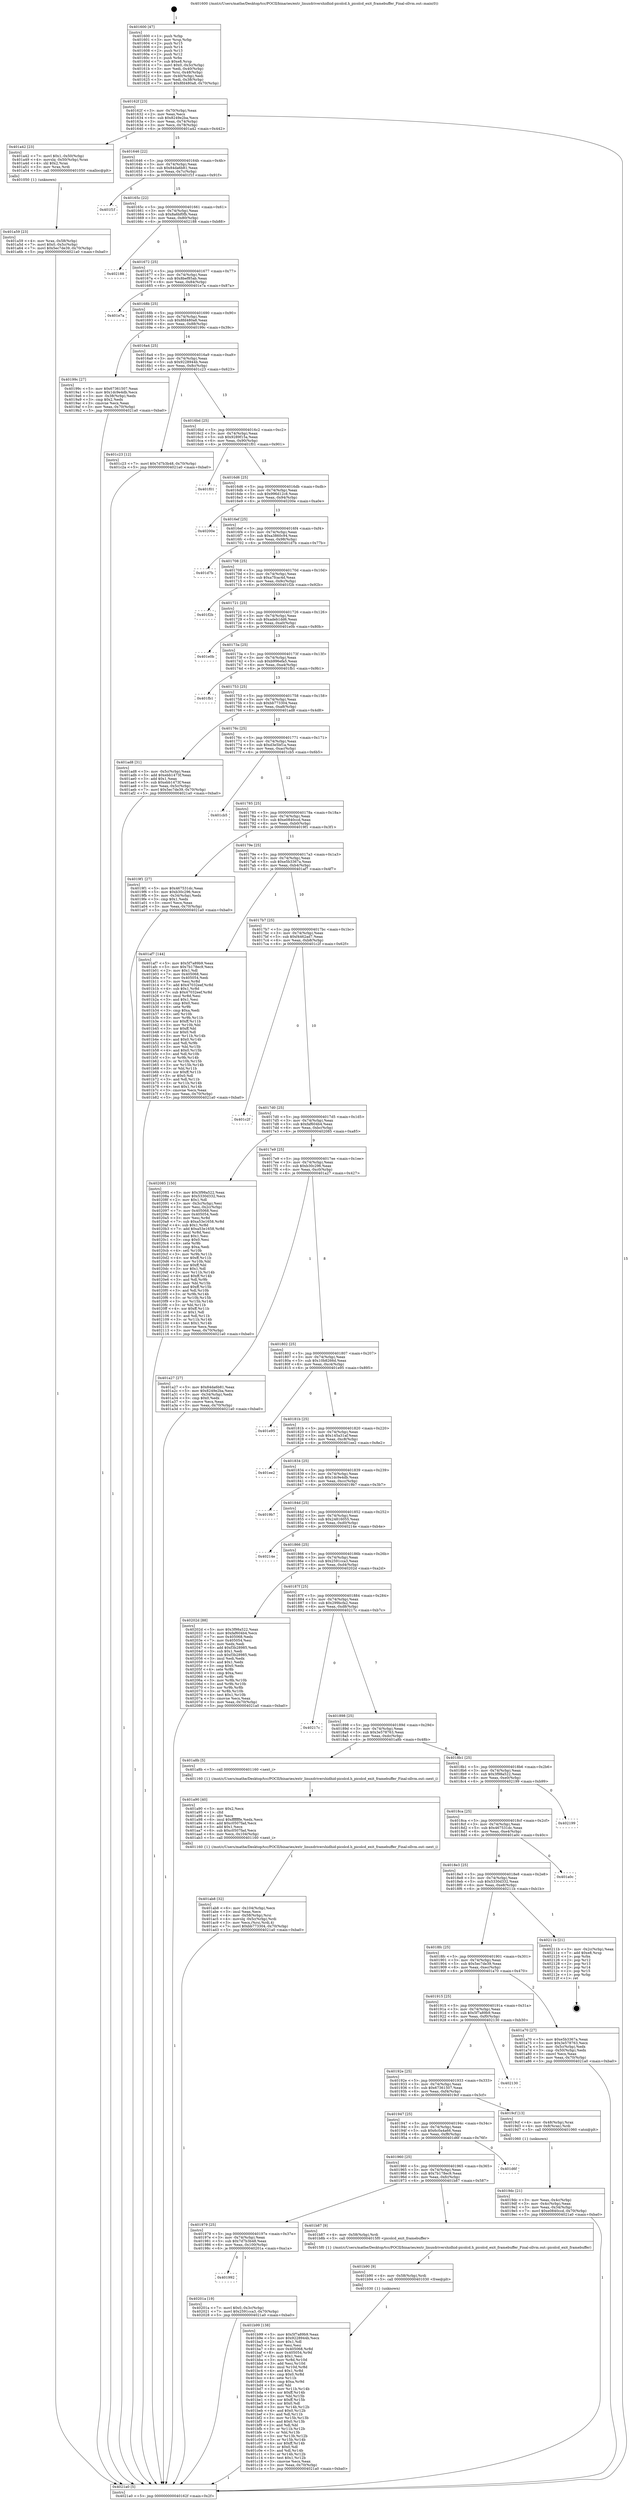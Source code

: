 digraph "0x401600" {
  label = "0x401600 (/mnt/c/Users/mathe/Desktop/tcc/POCII/binaries/extr_linuxdrivershidhid-picolcd.h_picolcd_exit_framebuffer_Final-ollvm.out::main(0))"
  labelloc = "t"
  node[shape=record]

  Entry [label="",width=0.3,height=0.3,shape=circle,fillcolor=black,style=filled]
  "0x40162f" [label="{
     0x40162f [23]\l
     | [instrs]\l
     &nbsp;&nbsp;0x40162f \<+3\>: mov -0x70(%rbp),%eax\l
     &nbsp;&nbsp;0x401632 \<+2\>: mov %eax,%ecx\l
     &nbsp;&nbsp;0x401634 \<+6\>: sub $0x8249e2ba,%ecx\l
     &nbsp;&nbsp;0x40163a \<+3\>: mov %eax,-0x74(%rbp)\l
     &nbsp;&nbsp;0x40163d \<+3\>: mov %ecx,-0x78(%rbp)\l
     &nbsp;&nbsp;0x401640 \<+6\>: je 0000000000401a42 \<main+0x442\>\l
  }"]
  "0x401a42" [label="{
     0x401a42 [23]\l
     | [instrs]\l
     &nbsp;&nbsp;0x401a42 \<+7\>: movl $0x1,-0x50(%rbp)\l
     &nbsp;&nbsp;0x401a49 \<+4\>: movslq -0x50(%rbp),%rax\l
     &nbsp;&nbsp;0x401a4d \<+4\>: shl $0x2,%rax\l
     &nbsp;&nbsp;0x401a51 \<+3\>: mov %rax,%rdi\l
     &nbsp;&nbsp;0x401a54 \<+5\>: call 0000000000401050 \<malloc@plt\>\l
     | [calls]\l
     &nbsp;&nbsp;0x401050 \{1\} (unknown)\l
  }"]
  "0x401646" [label="{
     0x401646 [22]\l
     | [instrs]\l
     &nbsp;&nbsp;0x401646 \<+5\>: jmp 000000000040164b \<main+0x4b\>\l
     &nbsp;&nbsp;0x40164b \<+3\>: mov -0x74(%rbp),%eax\l
     &nbsp;&nbsp;0x40164e \<+5\>: sub $0x84da6b81,%eax\l
     &nbsp;&nbsp;0x401653 \<+3\>: mov %eax,-0x7c(%rbp)\l
     &nbsp;&nbsp;0x401656 \<+6\>: je 0000000000401f1f \<main+0x91f\>\l
  }"]
  Exit [label="",width=0.3,height=0.3,shape=circle,fillcolor=black,style=filled,peripheries=2]
  "0x401f1f" [label="{
     0x401f1f\l
  }", style=dashed]
  "0x40165c" [label="{
     0x40165c [22]\l
     | [instrs]\l
     &nbsp;&nbsp;0x40165c \<+5\>: jmp 0000000000401661 \<main+0x61\>\l
     &nbsp;&nbsp;0x401661 \<+3\>: mov -0x74(%rbp),%eax\l
     &nbsp;&nbsp;0x401664 \<+5\>: sub $0x8a6bf0fb,%eax\l
     &nbsp;&nbsp;0x401669 \<+3\>: mov %eax,-0x80(%rbp)\l
     &nbsp;&nbsp;0x40166c \<+6\>: je 0000000000402188 \<main+0xb88\>\l
  }"]
  "0x401992" [label="{
     0x401992\l
  }", style=dashed]
  "0x402188" [label="{
     0x402188\l
  }", style=dashed]
  "0x401672" [label="{
     0x401672 [25]\l
     | [instrs]\l
     &nbsp;&nbsp;0x401672 \<+5\>: jmp 0000000000401677 \<main+0x77\>\l
     &nbsp;&nbsp;0x401677 \<+3\>: mov -0x74(%rbp),%eax\l
     &nbsp;&nbsp;0x40167a \<+5\>: sub $0x8bef85ab,%eax\l
     &nbsp;&nbsp;0x40167f \<+6\>: mov %eax,-0x84(%rbp)\l
     &nbsp;&nbsp;0x401685 \<+6\>: je 0000000000401e7a \<main+0x87a\>\l
  }"]
  "0x40201a" [label="{
     0x40201a [19]\l
     | [instrs]\l
     &nbsp;&nbsp;0x40201a \<+7\>: movl $0x0,-0x3c(%rbp)\l
     &nbsp;&nbsp;0x402021 \<+7\>: movl $0x2591cca3,-0x70(%rbp)\l
     &nbsp;&nbsp;0x402028 \<+5\>: jmp 00000000004021a0 \<main+0xba0\>\l
  }"]
  "0x401e7a" [label="{
     0x401e7a\l
  }", style=dashed]
  "0x40168b" [label="{
     0x40168b [25]\l
     | [instrs]\l
     &nbsp;&nbsp;0x40168b \<+5\>: jmp 0000000000401690 \<main+0x90\>\l
     &nbsp;&nbsp;0x401690 \<+3\>: mov -0x74(%rbp),%eax\l
     &nbsp;&nbsp;0x401693 \<+5\>: sub $0x8fd480a8,%eax\l
     &nbsp;&nbsp;0x401698 \<+6\>: mov %eax,-0x88(%rbp)\l
     &nbsp;&nbsp;0x40169e \<+6\>: je 000000000040199c \<main+0x39c\>\l
  }"]
  "0x401b99" [label="{
     0x401b99 [138]\l
     | [instrs]\l
     &nbsp;&nbsp;0x401b99 \<+5\>: mov $0x5f7a89b9,%eax\l
     &nbsp;&nbsp;0x401b9e \<+5\>: mov $0x9228944b,%ecx\l
     &nbsp;&nbsp;0x401ba3 \<+2\>: mov $0x1,%dl\l
     &nbsp;&nbsp;0x401ba5 \<+2\>: xor %esi,%esi\l
     &nbsp;&nbsp;0x401ba7 \<+8\>: mov 0x405068,%r8d\l
     &nbsp;&nbsp;0x401baf \<+8\>: mov 0x405054,%r9d\l
     &nbsp;&nbsp;0x401bb7 \<+3\>: sub $0x1,%esi\l
     &nbsp;&nbsp;0x401bba \<+3\>: mov %r8d,%r10d\l
     &nbsp;&nbsp;0x401bbd \<+3\>: add %esi,%r10d\l
     &nbsp;&nbsp;0x401bc0 \<+4\>: imul %r10d,%r8d\l
     &nbsp;&nbsp;0x401bc4 \<+4\>: and $0x1,%r8d\l
     &nbsp;&nbsp;0x401bc8 \<+4\>: cmp $0x0,%r8d\l
     &nbsp;&nbsp;0x401bcc \<+4\>: sete %r11b\l
     &nbsp;&nbsp;0x401bd0 \<+4\>: cmp $0xa,%r9d\l
     &nbsp;&nbsp;0x401bd4 \<+3\>: setl %bl\l
     &nbsp;&nbsp;0x401bd7 \<+3\>: mov %r11b,%r14b\l
     &nbsp;&nbsp;0x401bda \<+4\>: xor $0xff,%r14b\l
     &nbsp;&nbsp;0x401bde \<+3\>: mov %bl,%r15b\l
     &nbsp;&nbsp;0x401be1 \<+4\>: xor $0xff,%r15b\l
     &nbsp;&nbsp;0x401be5 \<+3\>: xor $0x0,%dl\l
     &nbsp;&nbsp;0x401be8 \<+3\>: mov %r14b,%r12b\l
     &nbsp;&nbsp;0x401beb \<+4\>: and $0x0,%r12b\l
     &nbsp;&nbsp;0x401bef \<+3\>: and %dl,%r11b\l
     &nbsp;&nbsp;0x401bf2 \<+3\>: mov %r15b,%r13b\l
     &nbsp;&nbsp;0x401bf5 \<+4\>: and $0x0,%r13b\l
     &nbsp;&nbsp;0x401bf9 \<+2\>: and %dl,%bl\l
     &nbsp;&nbsp;0x401bfb \<+3\>: or %r11b,%r12b\l
     &nbsp;&nbsp;0x401bfe \<+3\>: or %bl,%r13b\l
     &nbsp;&nbsp;0x401c01 \<+3\>: xor %r13b,%r12b\l
     &nbsp;&nbsp;0x401c04 \<+3\>: or %r15b,%r14b\l
     &nbsp;&nbsp;0x401c07 \<+4\>: xor $0xff,%r14b\l
     &nbsp;&nbsp;0x401c0b \<+3\>: or $0x0,%dl\l
     &nbsp;&nbsp;0x401c0e \<+3\>: and %dl,%r14b\l
     &nbsp;&nbsp;0x401c11 \<+3\>: or %r14b,%r12b\l
     &nbsp;&nbsp;0x401c14 \<+4\>: test $0x1,%r12b\l
     &nbsp;&nbsp;0x401c18 \<+3\>: cmovne %ecx,%eax\l
     &nbsp;&nbsp;0x401c1b \<+3\>: mov %eax,-0x70(%rbp)\l
     &nbsp;&nbsp;0x401c1e \<+5\>: jmp 00000000004021a0 \<main+0xba0\>\l
  }"]
  "0x40199c" [label="{
     0x40199c [27]\l
     | [instrs]\l
     &nbsp;&nbsp;0x40199c \<+5\>: mov $0x67361507,%eax\l
     &nbsp;&nbsp;0x4019a1 \<+5\>: mov $0x1dc9e4db,%ecx\l
     &nbsp;&nbsp;0x4019a6 \<+3\>: mov -0x38(%rbp),%edx\l
     &nbsp;&nbsp;0x4019a9 \<+3\>: cmp $0x2,%edx\l
     &nbsp;&nbsp;0x4019ac \<+3\>: cmovne %ecx,%eax\l
     &nbsp;&nbsp;0x4019af \<+3\>: mov %eax,-0x70(%rbp)\l
     &nbsp;&nbsp;0x4019b2 \<+5\>: jmp 00000000004021a0 \<main+0xba0\>\l
  }"]
  "0x4016a4" [label="{
     0x4016a4 [25]\l
     | [instrs]\l
     &nbsp;&nbsp;0x4016a4 \<+5\>: jmp 00000000004016a9 \<main+0xa9\>\l
     &nbsp;&nbsp;0x4016a9 \<+3\>: mov -0x74(%rbp),%eax\l
     &nbsp;&nbsp;0x4016ac \<+5\>: sub $0x9228944b,%eax\l
     &nbsp;&nbsp;0x4016b1 \<+6\>: mov %eax,-0x8c(%rbp)\l
     &nbsp;&nbsp;0x4016b7 \<+6\>: je 0000000000401c23 \<main+0x623\>\l
  }"]
  "0x4021a0" [label="{
     0x4021a0 [5]\l
     | [instrs]\l
     &nbsp;&nbsp;0x4021a0 \<+5\>: jmp 000000000040162f \<main+0x2f\>\l
  }"]
  "0x401600" [label="{
     0x401600 [47]\l
     | [instrs]\l
     &nbsp;&nbsp;0x401600 \<+1\>: push %rbp\l
     &nbsp;&nbsp;0x401601 \<+3\>: mov %rsp,%rbp\l
     &nbsp;&nbsp;0x401604 \<+2\>: push %r15\l
     &nbsp;&nbsp;0x401606 \<+2\>: push %r14\l
     &nbsp;&nbsp;0x401608 \<+2\>: push %r13\l
     &nbsp;&nbsp;0x40160a \<+2\>: push %r12\l
     &nbsp;&nbsp;0x40160c \<+1\>: push %rbx\l
     &nbsp;&nbsp;0x40160d \<+7\>: sub $0xe8,%rsp\l
     &nbsp;&nbsp;0x401614 \<+7\>: movl $0x0,-0x3c(%rbp)\l
     &nbsp;&nbsp;0x40161b \<+3\>: mov %edi,-0x40(%rbp)\l
     &nbsp;&nbsp;0x40161e \<+4\>: mov %rsi,-0x48(%rbp)\l
     &nbsp;&nbsp;0x401622 \<+3\>: mov -0x40(%rbp),%edi\l
     &nbsp;&nbsp;0x401625 \<+3\>: mov %edi,-0x38(%rbp)\l
     &nbsp;&nbsp;0x401628 \<+7\>: movl $0x8fd480a8,-0x70(%rbp)\l
  }"]
  "0x401b90" [label="{
     0x401b90 [9]\l
     | [instrs]\l
     &nbsp;&nbsp;0x401b90 \<+4\>: mov -0x58(%rbp),%rdi\l
     &nbsp;&nbsp;0x401b94 \<+5\>: call 0000000000401030 \<free@plt\>\l
     | [calls]\l
     &nbsp;&nbsp;0x401030 \{1\} (unknown)\l
  }"]
  "0x401c23" [label="{
     0x401c23 [12]\l
     | [instrs]\l
     &nbsp;&nbsp;0x401c23 \<+7\>: movl $0x7d7b3b48,-0x70(%rbp)\l
     &nbsp;&nbsp;0x401c2a \<+5\>: jmp 00000000004021a0 \<main+0xba0\>\l
  }"]
  "0x4016bd" [label="{
     0x4016bd [25]\l
     | [instrs]\l
     &nbsp;&nbsp;0x4016bd \<+5\>: jmp 00000000004016c2 \<main+0xc2\>\l
     &nbsp;&nbsp;0x4016c2 \<+3\>: mov -0x74(%rbp),%eax\l
     &nbsp;&nbsp;0x4016c5 \<+5\>: sub $0x9289f15a,%eax\l
     &nbsp;&nbsp;0x4016ca \<+6\>: mov %eax,-0x90(%rbp)\l
     &nbsp;&nbsp;0x4016d0 \<+6\>: je 0000000000401f01 \<main+0x901\>\l
  }"]
  "0x401979" [label="{
     0x401979 [25]\l
     | [instrs]\l
     &nbsp;&nbsp;0x401979 \<+5\>: jmp 000000000040197e \<main+0x37e\>\l
     &nbsp;&nbsp;0x40197e \<+3\>: mov -0x74(%rbp),%eax\l
     &nbsp;&nbsp;0x401981 \<+5\>: sub $0x7d7b3b48,%eax\l
     &nbsp;&nbsp;0x401986 \<+6\>: mov %eax,-0x100(%rbp)\l
     &nbsp;&nbsp;0x40198c \<+6\>: je 000000000040201a \<main+0xa1a\>\l
  }"]
  "0x401f01" [label="{
     0x401f01\l
  }", style=dashed]
  "0x4016d6" [label="{
     0x4016d6 [25]\l
     | [instrs]\l
     &nbsp;&nbsp;0x4016d6 \<+5\>: jmp 00000000004016db \<main+0xdb\>\l
     &nbsp;&nbsp;0x4016db \<+3\>: mov -0x74(%rbp),%eax\l
     &nbsp;&nbsp;0x4016de \<+5\>: sub $0x996d12c8,%eax\l
     &nbsp;&nbsp;0x4016e3 \<+6\>: mov %eax,-0x94(%rbp)\l
     &nbsp;&nbsp;0x4016e9 \<+6\>: je 000000000040200e \<main+0xa0e\>\l
  }"]
  "0x401b87" [label="{
     0x401b87 [9]\l
     | [instrs]\l
     &nbsp;&nbsp;0x401b87 \<+4\>: mov -0x58(%rbp),%rdi\l
     &nbsp;&nbsp;0x401b8b \<+5\>: call 00000000004015f0 \<picolcd_exit_framebuffer\>\l
     | [calls]\l
     &nbsp;&nbsp;0x4015f0 \{1\} (/mnt/c/Users/mathe/Desktop/tcc/POCII/binaries/extr_linuxdrivershidhid-picolcd.h_picolcd_exit_framebuffer_Final-ollvm.out::picolcd_exit_framebuffer)\l
  }"]
  "0x40200e" [label="{
     0x40200e\l
  }", style=dashed]
  "0x4016ef" [label="{
     0x4016ef [25]\l
     | [instrs]\l
     &nbsp;&nbsp;0x4016ef \<+5\>: jmp 00000000004016f4 \<main+0xf4\>\l
     &nbsp;&nbsp;0x4016f4 \<+3\>: mov -0x74(%rbp),%eax\l
     &nbsp;&nbsp;0x4016f7 \<+5\>: sub $0xa3860c94,%eax\l
     &nbsp;&nbsp;0x4016fc \<+6\>: mov %eax,-0x98(%rbp)\l
     &nbsp;&nbsp;0x401702 \<+6\>: je 0000000000401d7b \<main+0x77b\>\l
  }"]
  "0x401960" [label="{
     0x401960 [25]\l
     | [instrs]\l
     &nbsp;&nbsp;0x401960 \<+5\>: jmp 0000000000401965 \<main+0x365\>\l
     &nbsp;&nbsp;0x401965 \<+3\>: mov -0x74(%rbp),%eax\l
     &nbsp;&nbsp;0x401968 \<+5\>: sub $0x7b178ec9,%eax\l
     &nbsp;&nbsp;0x40196d \<+6\>: mov %eax,-0xfc(%rbp)\l
     &nbsp;&nbsp;0x401973 \<+6\>: je 0000000000401b87 \<main+0x587\>\l
  }"]
  "0x401d7b" [label="{
     0x401d7b\l
  }", style=dashed]
  "0x401708" [label="{
     0x401708 [25]\l
     | [instrs]\l
     &nbsp;&nbsp;0x401708 \<+5\>: jmp 000000000040170d \<main+0x10d\>\l
     &nbsp;&nbsp;0x40170d \<+3\>: mov -0x74(%rbp),%eax\l
     &nbsp;&nbsp;0x401710 \<+5\>: sub $0xa7fcac4d,%eax\l
     &nbsp;&nbsp;0x401715 \<+6\>: mov %eax,-0x9c(%rbp)\l
     &nbsp;&nbsp;0x40171b \<+6\>: je 0000000000401f2b \<main+0x92b\>\l
  }"]
  "0x401d6f" [label="{
     0x401d6f\l
  }", style=dashed]
  "0x401f2b" [label="{
     0x401f2b\l
  }", style=dashed]
  "0x401721" [label="{
     0x401721 [25]\l
     | [instrs]\l
     &nbsp;&nbsp;0x401721 \<+5\>: jmp 0000000000401726 \<main+0x126\>\l
     &nbsp;&nbsp;0x401726 \<+3\>: mov -0x74(%rbp),%eax\l
     &nbsp;&nbsp;0x401729 \<+5\>: sub $0xadeb1dd6,%eax\l
     &nbsp;&nbsp;0x40172e \<+6\>: mov %eax,-0xa0(%rbp)\l
     &nbsp;&nbsp;0x401734 \<+6\>: je 0000000000401e0b \<main+0x80b\>\l
  }"]
  "0x401ab8" [label="{
     0x401ab8 [32]\l
     | [instrs]\l
     &nbsp;&nbsp;0x401ab8 \<+6\>: mov -0x104(%rbp),%ecx\l
     &nbsp;&nbsp;0x401abe \<+3\>: imul %eax,%ecx\l
     &nbsp;&nbsp;0x401ac1 \<+4\>: mov -0x58(%rbp),%rsi\l
     &nbsp;&nbsp;0x401ac5 \<+4\>: movslq -0x5c(%rbp),%rdi\l
     &nbsp;&nbsp;0x401ac9 \<+3\>: mov %ecx,(%rsi,%rdi,4)\l
     &nbsp;&nbsp;0x401acc \<+7\>: movl $0xbb773304,-0x70(%rbp)\l
     &nbsp;&nbsp;0x401ad3 \<+5\>: jmp 00000000004021a0 \<main+0xba0\>\l
  }"]
  "0x401e0b" [label="{
     0x401e0b\l
  }", style=dashed]
  "0x40173a" [label="{
     0x40173a [25]\l
     | [instrs]\l
     &nbsp;&nbsp;0x40173a \<+5\>: jmp 000000000040173f \<main+0x13f\>\l
     &nbsp;&nbsp;0x40173f \<+3\>: mov -0x74(%rbp),%eax\l
     &nbsp;&nbsp;0x401742 \<+5\>: sub $0xb996efa5,%eax\l
     &nbsp;&nbsp;0x401747 \<+6\>: mov %eax,-0xa4(%rbp)\l
     &nbsp;&nbsp;0x40174d \<+6\>: je 0000000000401fb1 \<main+0x9b1\>\l
  }"]
  "0x401a90" [label="{
     0x401a90 [40]\l
     | [instrs]\l
     &nbsp;&nbsp;0x401a90 \<+5\>: mov $0x2,%ecx\l
     &nbsp;&nbsp;0x401a95 \<+1\>: cltd\l
     &nbsp;&nbsp;0x401a96 \<+2\>: idiv %ecx\l
     &nbsp;&nbsp;0x401a98 \<+6\>: imul $0xfffffffe,%edx,%ecx\l
     &nbsp;&nbsp;0x401a9e \<+6\>: add $0xc0507fad,%ecx\l
     &nbsp;&nbsp;0x401aa4 \<+3\>: add $0x1,%ecx\l
     &nbsp;&nbsp;0x401aa7 \<+6\>: sub $0xc0507fad,%ecx\l
     &nbsp;&nbsp;0x401aad \<+6\>: mov %ecx,-0x104(%rbp)\l
     &nbsp;&nbsp;0x401ab3 \<+5\>: call 0000000000401160 \<next_i\>\l
     | [calls]\l
     &nbsp;&nbsp;0x401160 \{1\} (/mnt/c/Users/mathe/Desktop/tcc/POCII/binaries/extr_linuxdrivershidhid-picolcd.h_picolcd_exit_framebuffer_Final-ollvm.out::next_i)\l
  }"]
  "0x401fb1" [label="{
     0x401fb1\l
  }", style=dashed]
  "0x401753" [label="{
     0x401753 [25]\l
     | [instrs]\l
     &nbsp;&nbsp;0x401753 \<+5\>: jmp 0000000000401758 \<main+0x158\>\l
     &nbsp;&nbsp;0x401758 \<+3\>: mov -0x74(%rbp),%eax\l
     &nbsp;&nbsp;0x40175b \<+5\>: sub $0xbb773304,%eax\l
     &nbsp;&nbsp;0x401760 \<+6\>: mov %eax,-0xa8(%rbp)\l
     &nbsp;&nbsp;0x401766 \<+6\>: je 0000000000401ad8 \<main+0x4d8\>\l
  }"]
  "0x401a59" [label="{
     0x401a59 [23]\l
     | [instrs]\l
     &nbsp;&nbsp;0x401a59 \<+4\>: mov %rax,-0x58(%rbp)\l
     &nbsp;&nbsp;0x401a5d \<+7\>: movl $0x0,-0x5c(%rbp)\l
     &nbsp;&nbsp;0x401a64 \<+7\>: movl $0x5ec7de39,-0x70(%rbp)\l
     &nbsp;&nbsp;0x401a6b \<+5\>: jmp 00000000004021a0 \<main+0xba0\>\l
  }"]
  "0x401ad8" [label="{
     0x401ad8 [31]\l
     | [instrs]\l
     &nbsp;&nbsp;0x401ad8 \<+3\>: mov -0x5c(%rbp),%eax\l
     &nbsp;&nbsp;0x401adb \<+5\>: add $0xebb1473f,%eax\l
     &nbsp;&nbsp;0x401ae0 \<+3\>: add $0x1,%eax\l
     &nbsp;&nbsp;0x401ae3 \<+5\>: sub $0xebb1473f,%eax\l
     &nbsp;&nbsp;0x401ae8 \<+3\>: mov %eax,-0x5c(%rbp)\l
     &nbsp;&nbsp;0x401aeb \<+7\>: movl $0x5ec7de39,-0x70(%rbp)\l
     &nbsp;&nbsp;0x401af2 \<+5\>: jmp 00000000004021a0 \<main+0xba0\>\l
  }"]
  "0x40176c" [label="{
     0x40176c [25]\l
     | [instrs]\l
     &nbsp;&nbsp;0x40176c \<+5\>: jmp 0000000000401771 \<main+0x171\>\l
     &nbsp;&nbsp;0x401771 \<+3\>: mov -0x74(%rbp),%eax\l
     &nbsp;&nbsp;0x401774 \<+5\>: sub $0xd3e5bf1a,%eax\l
     &nbsp;&nbsp;0x401779 \<+6\>: mov %eax,-0xac(%rbp)\l
     &nbsp;&nbsp;0x40177f \<+6\>: je 0000000000401cb5 \<main+0x6b5\>\l
  }"]
  "0x4019dc" [label="{
     0x4019dc [21]\l
     | [instrs]\l
     &nbsp;&nbsp;0x4019dc \<+3\>: mov %eax,-0x4c(%rbp)\l
     &nbsp;&nbsp;0x4019df \<+3\>: mov -0x4c(%rbp),%eax\l
     &nbsp;&nbsp;0x4019e2 \<+3\>: mov %eax,-0x34(%rbp)\l
     &nbsp;&nbsp;0x4019e5 \<+7\>: movl $0xe0840ccd,-0x70(%rbp)\l
     &nbsp;&nbsp;0x4019ec \<+5\>: jmp 00000000004021a0 \<main+0xba0\>\l
  }"]
  "0x401cb5" [label="{
     0x401cb5\l
  }", style=dashed]
  "0x401785" [label="{
     0x401785 [25]\l
     | [instrs]\l
     &nbsp;&nbsp;0x401785 \<+5\>: jmp 000000000040178a \<main+0x18a\>\l
     &nbsp;&nbsp;0x40178a \<+3\>: mov -0x74(%rbp),%eax\l
     &nbsp;&nbsp;0x40178d \<+5\>: sub $0xe0840ccd,%eax\l
     &nbsp;&nbsp;0x401792 \<+6\>: mov %eax,-0xb0(%rbp)\l
     &nbsp;&nbsp;0x401798 \<+6\>: je 00000000004019f1 \<main+0x3f1\>\l
  }"]
  "0x401947" [label="{
     0x401947 [25]\l
     | [instrs]\l
     &nbsp;&nbsp;0x401947 \<+5\>: jmp 000000000040194c \<main+0x34c\>\l
     &nbsp;&nbsp;0x40194c \<+3\>: mov -0x74(%rbp),%eax\l
     &nbsp;&nbsp;0x40194f \<+5\>: sub $0x6c0a4a66,%eax\l
     &nbsp;&nbsp;0x401954 \<+6\>: mov %eax,-0xf8(%rbp)\l
     &nbsp;&nbsp;0x40195a \<+6\>: je 0000000000401d6f \<main+0x76f\>\l
  }"]
  "0x4019f1" [label="{
     0x4019f1 [27]\l
     | [instrs]\l
     &nbsp;&nbsp;0x4019f1 \<+5\>: mov $0x467531dc,%eax\l
     &nbsp;&nbsp;0x4019f6 \<+5\>: mov $0xb30c296,%ecx\l
     &nbsp;&nbsp;0x4019fb \<+3\>: mov -0x34(%rbp),%edx\l
     &nbsp;&nbsp;0x4019fe \<+3\>: cmp $0x1,%edx\l
     &nbsp;&nbsp;0x401a01 \<+3\>: cmovl %ecx,%eax\l
     &nbsp;&nbsp;0x401a04 \<+3\>: mov %eax,-0x70(%rbp)\l
     &nbsp;&nbsp;0x401a07 \<+5\>: jmp 00000000004021a0 \<main+0xba0\>\l
  }"]
  "0x40179e" [label="{
     0x40179e [25]\l
     | [instrs]\l
     &nbsp;&nbsp;0x40179e \<+5\>: jmp 00000000004017a3 \<main+0x1a3\>\l
     &nbsp;&nbsp;0x4017a3 \<+3\>: mov -0x74(%rbp),%eax\l
     &nbsp;&nbsp;0x4017a6 \<+5\>: sub $0xe5b3367a,%eax\l
     &nbsp;&nbsp;0x4017ab \<+6\>: mov %eax,-0xb4(%rbp)\l
     &nbsp;&nbsp;0x4017b1 \<+6\>: je 0000000000401af7 \<main+0x4f7\>\l
  }"]
  "0x4019cf" [label="{
     0x4019cf [13]\l
     | [instrs]\l
     &nbsp;&nbsp;0x4019cf \<+4\>: mov -0x48(%rbp),%rax\l
     &nbsp;&nbsp;0x4019d3 \<+4\>: mov 0x8(%rax),%rdi\l
     &nbsp;&nbsp;0x4019d7 \<+5\>: call 0000000000401060 \<atoi@plt\>\l
     | [calls]\l
     &nbsp;&nbsp;0x401060 \{1\} (unknown)\l
  }"]
  "0x401af7" [label="{
     0x401af7 [144]\l
     | [instrs]\l
     &nbsp;&nbsp;0x401af7 \<+5\>: mov $0x5f7a89b9,%eax\l
     &nbsp;&nbsp;0x401afc \<+5\>: mov $0x7b178ec9,%ecx\l
     &nbsp;&nbsp;0x401b01 \<+2\>: mov $0x1,%dl\l
     &nbsp;&nbsp;0x401b03 \<+7\>: mov 0x405068,%esi\l
     &nbsp;&nbsp;0x401b0a \<+7\>: mov 0x405054,%edi\l
     &nbsp;&nbsp;0x401b11 \<+3\>: mov %esi,%r8d\l
     &nbsp;&nbsp;0x401b14 \<+7\>: add $0x47032eef,%r8d\l
     &nbsp;&nbsp;0x401b1b \<+4\>: sub $0x1,%r8d\l
     &nbsp;&nbsp;0x401b1f \<+7\>: sub $0x47032eef,%r8d\l
     &nbsp;&nbsp;0x401b26 \<+4\>: imul %r8d,%esi\l
     &nbsp;&nbsp;0x401b2a \<+3\>: and $0x1,%esi\l
     &nbsp;&nbsp;0x401b2d \<+3\>: cmp $0x0,%esi\l
     &nbsp;&nbsp;0x401b30 \<+4\>: sete %r9b\l
     &nbsp;&nbsp;0x401b34 \<+3\>: cmp $0xa,%edi\l
     &nbsp;&nbsp;0x401b37 \<+4\>: setl %r10b\l
     &nbsp;&nbsp;0x401b3b \<+3\>: mov %r9b,%r11b\l
     &nbsp;&nbsp;0x401b3e \<+4\>: xor $0xff,%r11b\l
     &nbsp;&nbsp;0x401b42 \<+3\>: mov %r10b,%bl\l
     &nbsp;&nbsp;0x401b45 \<+3\>: xor $0xff,%bl\l
     &nbsp;&nbsp;0x401b48 \<+3\>: xor $0x0,%dl\l
     &nbsp;&nbsp;0x401b4b \<+3\>: mov %r11b,%r14b\l
     &nbsp;&nbsp;0x401b4e \<+4\>: and $0x0,%r14b\l
     &nbsp;&nbsp;0x401b52 \<+3\>: and %dl,%r9b\l
     &nbsp;&nbsp;0x401b55 \<+3\>: mov %bl,%r15b\l
     &nbsp;&nbsp;0x401b58 \<+4\>: and $0x0,%r15b\l
     &nbsp;&nbsp;0x401b5c \<+3\>: and %dl,%r10b\l
     &nbsp;&nbsp;0x401b5f \<+3\>: or %r9b,%r14b\l
     &nbsp;&nbsp;0x401b62 \<+3\>: or %r10b,%r15b\l
     &nbsp;&nbsp;0x401b65 \<+3\>: xor %r15b,%r14b\l
     &nbsp;&nbsp;0x401b68 \<+3\>: or %bl,%r11b\l
     &nbsp;&nbsp;0x401b6b \<+4\>: xor $0xff,%r11b\l
     &nbsp;&nbsp;0x401b6f \<+3\>: or $0x0,%dl\l
     &nbsp;&nbsp;0x401b72 \<+3\>: and %dl,%r11b\l
     &nbsp;&nbsp;0x401b75 \<+3\>: or %r11b,%r14b\l
     &nbsp;&nbsp;0x401b78 \<+4\>: test $0x1,%r14b\l
     &nbsp;&nbsp;0x401b7c \<+3\>: cmovne %ecx,%eax\l
     &nbsp;&nbsp;0x401b7f \<+3\>: mov %eax,-0x70(%rbp)\l
     &nbsp;&nbsp;0x401b82 \<+5\>: jmp 00000000004021a0 \<main+0xba0\>\l
  }"]
  "0x4017b7" [label="{
     0x4017b7 [25]\l
     | [instrs]\l
     &nbsp;&nbsp;0x4017b7 \<+5\>: jmp 00000000004017bc \<main+0x1bc\>\l
     &nbsp;&nbsp;0x4017bc \<+3\>: mov -0x74(%rbp),%eax\l
     &nbsp;&nbsp;0x4017bf \<+5\>: sub $0xf4462ad7,%eax\l
     &nbsp;&nbsp;0x4017c4 \<+6\>: mov %eax,-0xb8(%rbp)\l
     &nbsp;&nbsp;0x4017ca \<+6\>: je 0000000000401c2f \<main+0x62f\>\l
  }"]
  "0x40192e" [label="{
     0x40192e [25]\l
     | [instrs]\l
     &nbsp;&nbsp;0x40192e \<+5\>: jmp 0000000000401933 \<main+0x333\>\l
     &nbsp;&nbsp;0x401933 \<+3\>: mov -0x74(%rbp),%eax\l
     &nbsp;&nbsp;0x401936 \<+5\>: sub $0x67361507,%eax\l
     &nbsp;&nbsp;0x40193b \<+6\>: mov %eax,-0xf4(%rbp)\l
     &nbsp;&nbsp;0x401941 \<+6\>: je 00000000004019cf \<main+0x3cf\>\l
  }"]
  "0x401c2f" [label="{
     0x401c2f\l
  }", style=dashed]
  "0x4017d0" [label="{
     0x4017d0 [25]\l
     | [instrs]\l
     &nbsp;&nbsp;0x4017d0 \<+5\>: jmp 00000000004017d5 \<main+0x1d5\>\l
     &nbsp;&nbsp;0x4017d5 \<+3\>: mov -0x74(%rbp),%eax\l
     &nbsp;&nbsp;0x4017d8 \<+5\>: sub $0xfaf604b4,%eax\l
     &nbsp;&nbsp;0x4017dd \<+6\>: mov %eax,-0xbc(%rbp)\l
     &nbsp;&nbsp;0x4017e3 \<+6\>: je 0000000000402085 \<main+0xa85\>\l
  }"]
  "0x402130" [label="{
     0x402130\l
  }", style=dashed]
  "0x402085" [label="{
     0x402085 [150]\l
     | [instrs]\l
     &nbsp;&nbsp;0x402085 \<+5\>: mov $0x3f98a522,%eax\l
     &nbsp;&nbsp;0x40208a \<+5\>: mov $0x5330d332,%ecx\l
     &nbsp;&nbsp;0x40208f \<+2\>: mov $0x1,%dl\l
     &nbsp;&nbsp;0x402091 \<+3\>: mov -0x3c(%rbp),%esi\l
     &nbsp;&nbsp;0x402094 \<+3\>: mov %esi,-0x2c(%rbp)\l
     &nbsp;&nbsp;0x402097 \<+7\>: mov 0x405068,%esi\l
     &nbsp;&nbsp;0x40209e \<+7\>: mov 0x405054,%edi\l
     &nbsp;&nbsp;0x4020a5 \<+3\>: mov %esi,%r8d\l
     &nbsp;&nbsp;0x4020a8 \<+7\>: sub $0xa53e1658,%r8d\l
     &nbsp;&nbsp;0x4020af \<+4\>: sub $0x1,%r8d\l
     &nbsp;&nbsp;0x4020b3 \<+7\>: add $0xa53e1658,%r8d\l
     &nbsp;&nbsp;0x4020ba \<+4\>: imul %r8d,%esi\l
     &nbsp;&nbsp;0x4020be \<+3\>: and $0x1,%esi\l
     &nbsp;&nbsp;0x4020c1 \<+3\>: cmp $0x0,%esi\l
     &nbsp;&nbsp;0x4020c4 \<+4\>: sete %r9b\l
     &nbsp;&nbsp;0x4020c8 \<+3\>: cmp $0xa,%edi\l
     &nbsp;&nbsp;0x4020cb \<+4\>: setl %r10b\l
     &nbsp;&nbsp;0x4020cf \<+3\>: mov %r9b,%r11b\l
     &nbsp;&nbsp;0x4020d2 \<+4\>: xor $0xff,%r11b\l
     &nbsp;&nbsp;0x4020d6 \<+3\>: mov %r10b,%bl\l
     &nbsp;&nbsp;0x4020d9 \<+3\>: xor $0xff,%bl\l
     &nbsp;&nbsp;0x4020dc \<+3\>: xor $0x1,%dl\l
     &nbsp;&nbsp;0x4020df \<+3\>: mov %r11b,%r14b\l
     &nbsp;&nbsp;0x4020e2 \<+4\>: and $0xff,%r14b\l
     &nbsp;&nbsp;0x4020e6 \<+3\>: and %dl,%r9b\l
     &nbsp;&nbsp;0x4020e9 \<+3\>: mov %bl,%r15b\l
     &nbsp;&nbsp;0x4020ec \<+4\>: and $0xff,%r15b\l
     &nbsp;&nbsp;0x4020f0 \<+3\>: and %dl,%r10b\l
     &nbsp;&nbsp;0x4020f3 \<+3\>: or %r9b,%r14b\l
     &nbsp;&nbsp;0x4020f6 \<+3\>: or %r10b,%r15b\l
     &nbsp;&nbsp;0x4020f9 \<+3\>: xor %r15b,%r14b\l
     &nbsp;&nbsp;0x4020fc \<+3\>: or %bl,%r11b\l
     &nbsp;&nbsp;0x4020ff \<+4\>: xor $0xff,%r11b\l
     &nbsp;&nbsp;0x402103 \<+3\>: or $0x1,%dl\l
     &nbsp;&nbsp;0x402106 \<+3\>: and %dl,%r11b\l
     &nbsp;&nbsp;0x402109 \<+3\>: or %r11b,%r14b\l
     &nbsp;&nbsp;0x40210c \<+4\>: test $0x1,%r14b\l
     &nbsp;&nbsp;0x402110 \<+3\>: cmovne %ecx,%eax\l
     &nbsp;&nbsp;0x402113 \<+3\>: mov %eax,-0x70(%rbp)\l
     &nbsp;&nbsp;0x402116 \<+5\>: jmp 00000000004021a0 \<main+0xba0\>\l
  }"]
  "0x4017e9" [label="{
     0x4017e9 [25]\l
     | [instrs]\l
     &nbsp;&nbsp;0x4017e9 \<+5\>: jmp 00000000004017ee \<main+0x1ee\>\l
     &nbsp;&nbsp;0x4017ee \<+3\>: mov -0x74(%rbp),%eax\l
     &nbsp;&nbsp;0x4017f1 \<+5\>: sub $0xb30c296,%eax\l
     &nbsp;&nbsp;0x4017f6 \<+6\>: mov %eax,-0xc0(%rbp)\l
     &nbsp;&nbsp;0x4017fc \<+6\>: je 0000000000401a27 \<main+0x427\>\l
  }"]
  "0x401915" [label="{
     0x401915 [25]\l
     | [instrs]\l
     &nbsp;&nbsp;0x401915 \<+5\>: jmp 000000000040191a \<main+0x31a\>\l
     &nbsp;&nbsp;0x40191a \<+3\>: mov -0x74(%rbp),%eax\l
     &nbsp;&nbsp;0x40191d \<+5\>: sub $0x5f7a89b9,%eax\l
     &nbsp;&nbsp;0x401922 \<+6\>: mov %eax,-0xf0(%rbp)\l
     &nbsp;&nbsp;0x401928 \<+6\>: je 0000000000402130 \<main+0xb30\>\l
  }"]
  "0x401a27" [label="{
     0x401a27 [27]\l
     | [instrs]\l
     &nbsp;&nbsp;0x401a27 \<+5\>: mov $0x84da6b81,%eax\l
     &nbsp;&nbsp;0x401a2c \<+5\>: mov $0x8249e2ba,%ecx\l
     &nbsp;&nbsp;0x401a31 \<+3\>: mov -0x34(%rbp),%edx\l
     &nbsp;&nbsp;0x401a34 \<+3\>: cmp $0x0,%edx\l
     &nbsp;&nbsp;0x401a37 \<+3\>: cmove %ecx,%eax\l
     &nbsp;&nbsp;0x401a3a \<+3\>: mov %eax,-0x70(%rbp)\l
     &nbsp;&nbsp;0x401a3d \<+5\>: jmp 00000000004021a0 \<main+0xba0\>\l
  }"]
  "0x401802" [label="{
     0x401802 [25]\l
     | [instrs]\l
     &nbsp;&nbsp;0x401802 \<+5\>: jmp 0000000000401807 \<main+0x207\>\l
     &nbsp;&nbsp;0x401807 \<+3\>: mov -0x74(%rbp),%eax\l
     &nbsp;&nbsp;0x40180a \<+5\>: sub $0x10b8266d,%eax\l
     &nbsp;&nbsp;0x40180f \<+6\>: mov %eax,-0xc4(%rbp)\l
     &nbsp;&nbsp;0x401815 \<+6\>: je 0000000000401e95 \<main+0x895\>\l
  }"]
  "0x401a70" [label="{
     0x401a70 [27]\l
     | [instrs]\l
     &nbsp;&nbsp;0x401a70 \<+5\>: mov $0xe5b3367a,%eax\l
     &nbsp;&nbsp;0x401a75 \<+5\>: mov $0x3e578763,%ecx\l
     &nbsp;&nbsp;0x401a7a \<+3\>: mov -0x5c(%rbp),%edx\l
     &nbsp;&nbsp;0x401a7d \<+3\>: cmp -0x50(%rbp),%edx\l
     &nbsp;&nbsp;0x401a80 \<+3\>: cmovl %ecx,%eax\l
     &nbsp;&nbsp;0x401a83 \<+3\>: mov %eax,-0x70(%rbp)\l
     &nbsp;&nbsp;0x401a86 \<+5\>: jmp 00000000004021a0 \<main+0xba0\>\l
  }"]
  "0x401e95" [label="{
     0x401e95\l
  }", style=dashed]
  "0x40181b" [label="{
     0x40181b [25]\l
     | [instrs]\l
     &nbsp;&nbsp;0x40181b \<+5\>: jmp 0000000000401820 \<main+0x220\>\l
     &nbsp;&nbsp;0x401820 \<+3\>: mov -0x74(%rbp),%eax\l
     &nbsp;&nbsp;0x401823 \<+5\>: sub $0x145a31af,%eax\l
     &nbsp;&nbsp;0x401828 \<+6\>: mov %eax,-0xc8(%rbp)\l
     &nbsp;&nbsp;0x40182e \<+6\>: je 0000000000401ee2 \<main+0x8e2\>\l
  }"]
  "0x4018fc" [label="{
     0x4018fc [25]\l
     | [instrs]\l
     &nbsp;&nbsp;0x4018fc \<+5\>: jmp 0000000000401901 \<main+0x301\>\l
     &nbsp;&nbsp;0x401901 \<+3\>: mov -0x74(%rbp),%eax\l
     &nbsp;&nbsp;0x401904 \<+5\>: sub $0x5ec7de39,%eax\l
     &nbsp;&nbsp;0x401909 \<+6\>: mov %eax,-0xec(%rbp)\l
     &nbsp;&nbsp;0x40190f \<+6\>: je 0000000000401a70 \<main+0x470\>\l
  }"]
  "0x401ee2" [label="{
     0x401ee2\l
  }", style=dashed]
  "0x401834" [label="{
     0x401834 [25]\l
     | [instrs]\l
     &nbsp;&nbsp;0x401834 \<+5\>: jmp 0000000000401839 \<main+0x239\>\l
     &nbsp;&nbsp;0x401839 \<+3\>: mov -0x74(%rbp),%eax\l
     &nbsp;&nbsp;0x40183c \<+5\>: sub $0x1dc9e4db,%eax\l
     &nbsp;&nbsp;0x401841 \<+6\>: mov %eax,-0xcc(%rbp)\l
     &nbsp;&nbsp;0x401847 \<+6\>: je 00000000004019b7 \<main+0x3b7\>\l
  }"]
  "0x40211b" [label="{
     0x40211b [21]\l
     | [instrs]\l
     &nbsp;&nbsp;0x40211b \<+3\>: mov -0x2c(%rbp),%eax\l
     &nbsp;&nbsp;0x40211e \<+7\>: add $0xe8,%rsp\l
     &nbsp;&nbsp;0x402125 \<+1\>: pop %rbx\l
     &nbsp;&nbsp;0x402126 \<+2\>: pop %r12\l
     &nbsp;&nbsp;0x402128 \<+2\>: pop %r13\l
     &nbsp;&nbsp;0x40212a \<+2\>: pop %r14\l
     &nbsp;&nbsp;0x40212c \<+2\>: pop %r15\l
     &nbsp;&nbsp;0x40212e \<+1\>: pop %rbp\l
     &nbsp;&nbsp;0x40212f \<+1\>: ret\l
  }"]
  "0x4019b7" [label="{
     0x4019b7\l
  }", style=dashed]
  "0x40184d" [label="{
     0x40184d [25]\l
     | [instrs]\l
     &nbsp;&nbsp;0x40184d \<+5\>: jmp 0000000000401852 \<main+0x252\>\l
     &nbsp;&nbsp;0x401852 \<+3\>: mov -0x74(%rbp),%eax\l
     &nbsp;&nbsp;0x401855 \<+5\>: sub $0x24816055,%eax\l
     &nbsp;&nbsp;0x40185a \<+6\>: mov %eax,-0xd0(%rbp)\l
     &nbsp;&nbsp;0x401860 \<+6\>: je 000000000040214e \<main+0xb4e\>\l
  }"]
  "0x4018e3" [label="{
     0x4018e3 [25]\l
     | [instrs]\l
     &nbsp;&nbsp;0x4018e3 \<+5\>: jmp 00000000004018e8 \<main+0x2e8\>\l
     &nbsp;&nbsp;0x4018e8 \<+3\>: mov -0x74(%rbp),%eax\l
     &nbsp;&nbsp;0x4018eb \<+5\>: sub $0x5330d332,%eax\l
     &nbsp;&nbsp;0x4018f0 \<+6\>: mov %eax,-0xe8(%rbp)\l
     &nbsp;&nbsp;0x4018f6 \<+6\>: je 000000000040211b \<main+0xb1b\>\l
  }"]
  "0x40214e" [label="{
     0x40214e\l
  }", style=dashed]
  "0x401866" [label="{
     0x401866 [25]\l
     | [instrs]\l
     &nbsp;&nbsp;0x401866 \<+5\>: jmp 000000000040186b \<main+0x26b\>\l
     &nbsp;&nbsp;0x40186b \<+3\>: mov -0x74(%rbp),%eax\l
     &nbsp;&nbsp;0x40186e \<+5\>: sub $0x2591cca3,%eax\l
     &nbsp;&nbsp;0x401873 \<+6\>: mov %eax,-0xd4(%rbp)\l
     &nbsp;&nbsp;0x401879 \<+6\>: je 000000000040202d \<main+0xa2d\>\l
  }"]
  "0x401a0c" [label="{
     0x401a0c\l
  }", style=dashed]
  "0x40202d" [label="{
     0x40202d [88]\l
     | [instrs]\l
     &nbsp;&nbsp;0x40202d \<+5\>: mov $0x3f98a522,%eax\l
     &nbsp;&nbsp;0x402032 \<+5\>: mov $0xfaf604b4,%ecx\l
     &nbsp;&nbsp;0x402037 \<+7\>: mov 0x405068,%edx\l
     &nbsp;&nbsp;0x40203e \<+7\>: mov 0x405054,%esi\l
     &nbsp;&nbsp;0x402045 \<+2\>: mov %edx,%edi\l
     &nbsp;&nbsp;0x402047 \<+6\>: add $0xf3b28985,%edi\l
     &nbsp;&nbsp;0x40204d \<+3\>: sub $0x1,%edi\l
     &nbsp;&nbsp;0x402050 \<+6\>: sub $0xf3b28985,%edi\l
     &nbsp;&nbsp;0x402056 \<+3\>: imul %edi,%edx\l
     &nbsp;&nbsp;0x402059 \<+3\>: and $0x1,%edx\l
     &nbsp;&nbsp;0x40205c \<+3\>: cmp $0x0,%edx\l
     &nbsp;&nbsp;0x40205f \<+4\>: sete %r8b\l
     &nbsp;&nbsp;0x402063 \<+3\>: cmp $0xa,%esi\l
     &nbsp;&nbsp;0x402066 \<+4\>: setl %r9b\l
     &nbsp;&nbsp;0x40206a \<+3\>: mov %r8b,%r10b\l
     &nbsp;&nbsp;0x40206d \<+3\>: and %r9b,%r10b\l
     &nbsp;&nbsp;0x402070 \<+3\>: xor %r9b,%r8b\l
     &nbsp;&nbsp;0x402073 \<+3\>: or %r8b,%r10b\l
     &nbsp;&nbsp;0x402076 \<+4\>: test $0x1,%r10b\l
     &nbsp;&nbsp;0x40207a \<+3\>: cmovne %ecx,%eax\l
     &nbsp;&nbsp;0x40207d \<+3\>: mov %eax,-0x70(%rbp)\l
     &nbsp;&nbsp;0x402080 \<+5\>: jmp 00000000004021a0 \<main+0xba0\>\l
  }"]
  "0x40187f" [label="{
     0x40187f [25]\l
     | [instrs]\l
     &nbsp;&nbsp;0x40187f \<+5\>: jmp 0000000000401884 \<main+0x284\>\l
     &nbsp;&nbsp;0x401884 \<+3\>: mov -0x74(%rbp),%eax\l
     &nbsp;&nbsp;0x401887 \<+5\>: sub $0x299bcfa2,%eax\l
     &nbsp;&nbsp;0x40188c \<+6\>: mov %eax,-0xd8(%rbp)\l
     &nbsp;&nbsp;0x401892 \<+6\>: je 000000000040217c \<main+0xb7c\>\l
  }"]
  "0x4018ca" [label="{
     0x4018ca [25]\l
     | [instrs]\l
     &nbsp;&nbsp;0x4018ca \<+5\>: jmp 00000000004018cf \<main+0x2cf\>\l
     &nbsp;&nbsp;0x4018cf \<+3\>: mov -0x74(%rbp),%eax\l
     &nbsp;&nbsp;0x4018d2 \<+5\>: sub $0x467531dc,%eax\l
     &nbsp;&nbsp;0x4018d7 \<+6\>: mov %eax,-0xe4(%rbp)\l
     &nbsp;&nbsp;0x4018dd \<+6\>: je 0000000000401a0c \<main+0x40c\>\l
  }"]
  "0x40217c" [label="{
     0x40217c\l
  }", style=dashed]
  "0x401898" [label="{
     0x401898 [25]\l
     | [instrs]\l
     &nbsp;&nbsp;0x401898 \<+5\>: jmp 000000000040189d \<main+0x29d\>\l
     &nbsp;&nbsp;0x40189d \<+3\>: mov -0x74(%rbp),%eax\l
     &nbsp;&nbsp;0x4018a0 \<+5\>: sub $0x3e578763,%eax\l
     &nbsp;&nbsp;0x4018a5 \<+6\>: mov %eax,-0xdc(%rbp)\l
     &nbsp;&nbsp;0x4018ab \<+6\>: je 0000000000401a8b \<main+0x48b\>\l
  }"]
  "0x402199" [label="{
     0x402199\l
  }", style=dashed]
  "0x401a8b" [label="{
     0x401a8b [5]\l
     | [instrs]\l
     &nbsp;&nbsp;0x401a8b \<+5\>: call 0000000000401160 \<next_i\>\l
     | [calls]\l
     &nbsp;&nbsp;0x401160 \{1\} (/mnt/c/Users/mathe/Desktop/tcc/POCII/binaries/extr_linuxdrivershidhid-picolcd.h_picolcd_exit_framebuffer_Final-ollvm.out::next_i)\l
  }"]
  "0x4018b1" [label="{
     0x4018b1 [25]\l
     | [instrs]\l
     &nbsp;&nbsp;0x4018b1 \<+5\>: jmp 00000000004018b6 \<main+0x2b6\>\l
     &nbsp;&nbsp;0x4018b6 \<+3\>: mov -0x74(%rbp),%eax\l
     &nbsp;&nbsp;0x4018b9 \<+5\>: sub $0x3f98a522,%eax\l
     &nbsp;&nbsp;0x4018be \<+6\>: mov %eax,-0xe0(%rbp)\l
     &nbsp;&nbsp;0x4018c4 \<+6\>: je 0000000000402199 \<main+0xb99\>\l
  }"]
  Entry -> "0x401600" [label=" 1"]
  "0x40162f" -> "0x401a42" [label=" 1"]
  "0x40162f" -> "0x401646" [label=" 15"]
  "0x40211b" -> Exit [label=" 1"]
  "0x401646" -> "0x401f1f" [label=" 0"]
  "0x401646" -> "0x40165c" [label=" 15"]
  "0x402085" -> "0x4021a0" [label=" 1"]
  "0x40165c" -> "0x402188" [label=" 0"]
  "0x40165c" -> "0x401672" [label=" 15"]
  "0x40202d" -> "0x4021a0" [label=" 1"]
  "0x401672" -> "0x401e7a" [label=" 0"]
  "0x401672" -> "0x40168b" [label=" 15"]
  "0x40201a" -> "0x4021a0" [label=" 1"]
  "0x40168b" -> "0x40199c" [label=" 1"]
  "0x40168b" -> "0x4016a4" [label=" 14"]
  "0x40199c" -> "0x4021a0" [label=" 1"]
  "0x401600" -> "0x40162f" [label=" 1"]
  "0x4021a0" -> "0x40162f" [label=" 15"]
  "0x401979" -> "0x40201a" [label=" 1"]
  "0x4016a4" -> "0x401c23" [label=" 1"]
  "0x4016a4" -> "0x4016bd" [label=" 13"]
  "0x401979" -> "0x401992" [label=" 0"]
  "0x4016bd" -> "0x401f01" [label=" 0"]
  "0x4016bd" -> "0x4016d6" [label=" 13"]
  "0x401c23" -> "0x4021a0" [label=" 1"]
  "0x4016d6" -> "0x40200e" [label=" 0"]
  "0x4016d6" -> "0x4016ef" [label=" 13"]
  "0x401b99" -> "0x4021a0" [label=" 1"]
  "0x4016ef" -> "0x401d7b" [label=" 0"]
  "0x4016ef" -> "0x401708" [label=" 13"]
  "0x401b87" -> "0x401b90" [label=" 1"]
  "0x401708" -> "0x401f2b" [label=" 0"]
  "0x401708" -> "0x401721" [label=" 13"]
  "0x401960" -> "0x401979" [label=" 1"]
  "0x401721" -> "0x401e0b" [label=" 0"]
  "0x401721" -> "0x40173a" [label=" 13"]
  "0x401b90" -> "0x401b99" [label=" 1"]
  "0x40173a" -> "0x401fb1" [label=" 0"]
  "0x40173a" -> "0x401753" [label=" 13"]
  "0x401947" -> "0x401960" [label=" 2"]
  "0x401753" -> "0x401ad8" [label=" 1"]
  "0x401753" -> "0x40176c" [label=" 12"]
  "0x401947" -> "0x401d6f" [label=" 0"]
  "0x40176c" -> "0x401cb5" [label=" 0"]
  "0x40176c" -> "0x401785" [label=" 12"]
  "0x401960" -> "0x401b87" [label=" 1"]
  "0x401785" -> "0x4019f1" [label=" 1"]
  "0x401785" -> "0x40179e" [label=" 11"]
  "0x401af7" -> "0x4021a0" [label=" 1"]
  "0x40179e" -> "0x401af7" [label=" 1"]
  "0x40179e" -> "0x4017b7" [label=" 10"]
  "0x401ad8" -> "0x4021a0" [label=" 1"]
  "0x4017b7" -> "0x401c2f" [label=" 0"]
  "0x4017b7" -> "0x4017d0" [label=" 10"]
  "0x401a90" -> "0x401ab8" [label=" 1"]
  "0x4017d0" -> "0x402085" [label=" 1"]
  "0x4017d0" -> "0x4017e9" [label=" 9"]
  "0x401a8b" -> "0x401a90" [label=" 1"]
  "0x4017e9" -> "0x401a27" [label=" 1"]
  "0x4017e9" -> "0x401802" [label=" 8"]
  "0x401a59" -> "0x4021a0" [label=" 1"]
  "0x401802" -> "0x401e95" [label=" 0"]
  "0x401802" -> "0x40181b" [label=" 8"]
  "0x401a42" -> "0x401a59" [label=" 1"]
  "0x40181b" -> "0x401ee2" [label=" 0"]
  "0x40181b" -> "0x401834" [label=" 8"]
  "0x4019f1" -> "0x4021a0" [label=" 1"]
  "0x401834" -> "0x4019b7" [label=" 0"]
  "0x401834" -> "0x40184d" [label=" 8"]
  "0x4019dc" -> "0x4021a0" [label=" 1"]
  "0x40184d" -> "0x40214e" [label=" 0"]
  "0x40184d" -> "0x401866" [label=" 8"]
  "0x40192e" -> "0x401947" [label=" 2"]
  "0x401866" -> "0x40202d" [label=" 1"]
  "0x401866" -> "0x40187f" [label=" 7"]
  "0x40192e" -> "0x4019cf" [label=" 1"]
  "0x40187f" -> "0x40217c" [label=" 0"]
  "0x40187f" -> "0x401898" [label=" 7"]
  "0x401915" -> "0x40192e" [label=" 3"]
  "0x401898" -> "0x401a8b" [label=" 1"]
  "0x401898" -> "0x4018b1" [label=" 6"]
  "0x401915" -> "0x402130" [label=" 0"]
  "0x4018b1" -> "0x402199" [label=" 0"]
  "0x4018b1" -> "0x4018ca" [label=" 6"]
  "0x401ab8" -> "0x4021a0" [label=" 1"]
  "0x4018ca" -> "0x401a0c" [label=" 0"]
  "0x4018ca" -> "0x4018e3" [label=" 6"]
  "0x4019cf" -> "0x4019dc" [label=" 1"]
  "0x4018e3" -> "0x40211b" [label=" 1"]
  "0x4018e3" -> "0x4018fc" [label=" 5"]
  "0x401a27" -> "0x4021a0" [label=" 1"]
  "0x4018fc" -> "0x401a70" [label=" 2"]
  "0x4018fc" -> "0x401915" [label=" 3"]
  "0x401a70" -> "0x4021a0" [label=" 2"]
}

